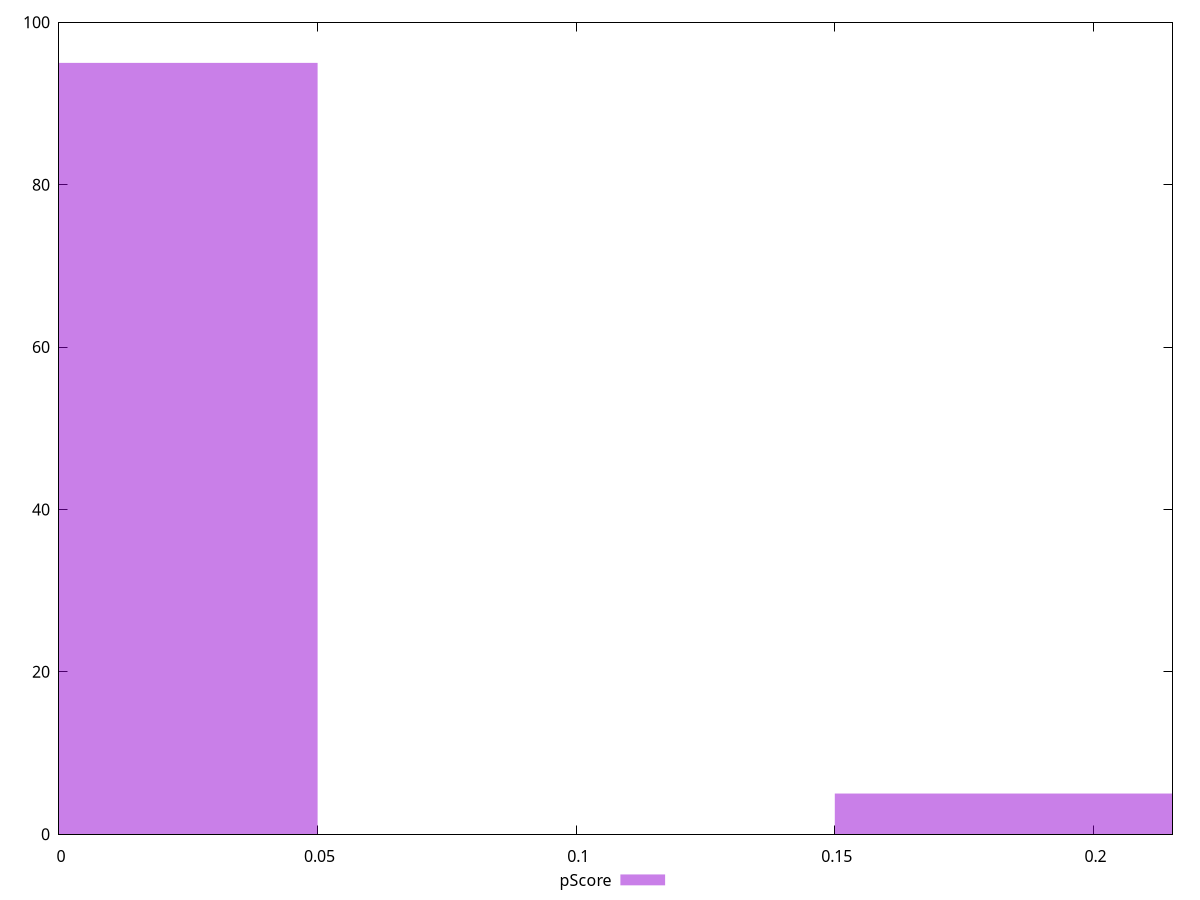 reset

$pScore <<EOF
0 95
0.2 5
EOF

set key outside below
set boxwidth 0.1
set xrange [0:0.2152941176470588]
set yrange [0:100]
set trange [0:100]
set style fill transparent solid 0.5 noborder
set terminal svg size 640, 490 enhanced background rgb 'white'
set output "reprap/unused-javascript/samples/pages+cached+noexternal+nomedia+nocss+nojs/pScore/histogram.svg"

plot $pScore title "pScore" with boxes

reset

